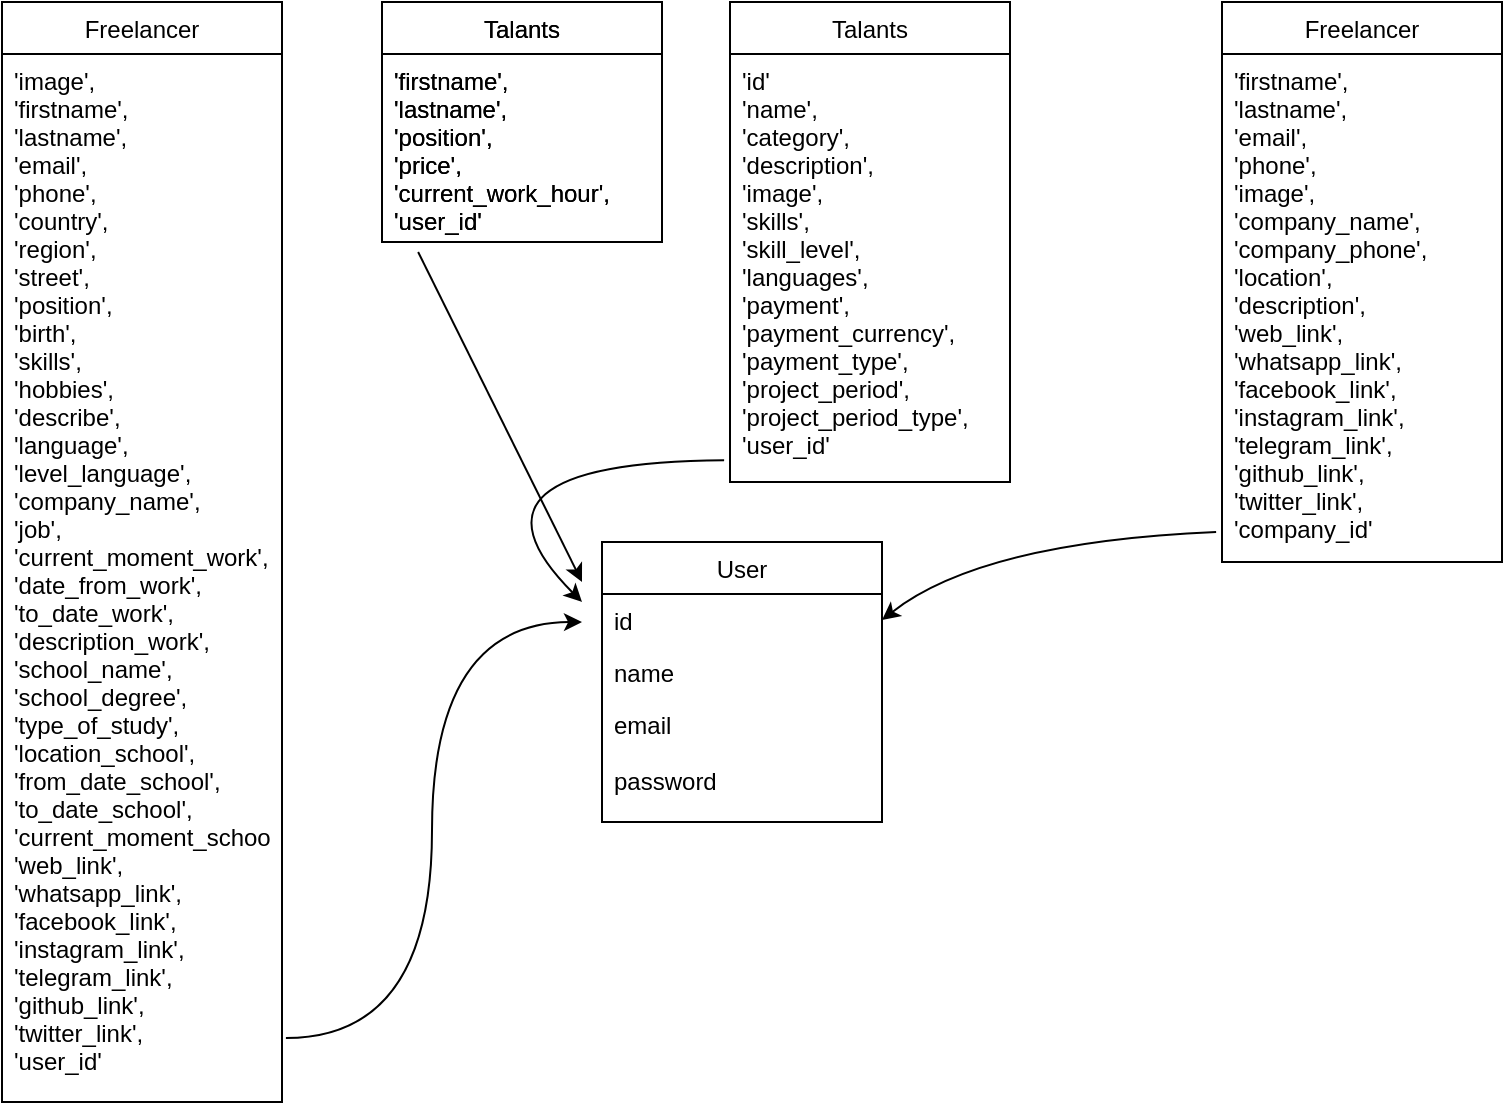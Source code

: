 <mxfile version="20.5.3" type="github">
  <diagram id="p7nNI-kVD2HOdl3meLw5" name="Страница 1">
    <mxGraphModel dx="1422" dy="737" grid="1" gridSize="10" guides="1" tooltips="1" connect="1" arrows="1" fold="1" page="1" pageScale="1" pageWidth="827" pageHeight="1169" math="0" shadow="0">
      <root>
        <mxCell id="0" />
        <mxCell id="1" parent="0" />
        <mxCell id="vWxZjATGIZU38iy8g9L4-1" value="User" style="swimlane;fontStyle=0;childLayout=stackLayout;horizontal=1;startSize=26;fillColor=none;horizontalStack=0;resizeParent=1;resizeParentMax=0;resizeLast=0;collapsible=1;marginBottom=0;" vertex="1" parent="1">
          <mxGeometry x="350" y="330" width="140" height="140" as="geometry" />
        </mxCell>
        <mxCell id="vWxZjATGIZU38iy8g9L4-2" value="id&#xa;&#xa;" style="text;strokeColor=none;fillColor=none;align=left;verticalAlign=top;spacingLeft=4;spacingRight=4;overflow=hidden;rotatable=0;points=[[0,0.5],[1,0.5]];portConstraint=eastwest;" vertex="1" parent="vWxZjATGIZU38iy8g9L4-1">
          <mxGeometry y="26" width="140" height="26" as="geometry" />
        </mxCell>
        <mxCell id="vWxZjATGIZU38iy8g9L4-3" value="name" style="text;strokeColor=none;fillColor=none;align=left;verticalAlign=top;spacingLeft=4;spacingRight=4;overflow=hidden;rotatable=0;points=[[0,0.5],[1,0.5]];portConstraint=eastwest;" vertex="1" parent="vWxZjATGIZU38iy8g9L4-1">
          <mxGeometry y="52" width="140" height="26" as="geometry" />
        </mxCell>
        <mxCell id="vWxZjATGIZU38iy8g9L4-4" value="email&#xa;&#xa;password" style="text;strokeColor=none;fillColor=none;align=left;verticalAlign=top;spacingLeft=4;spacingRight=4;overflow=hidden;rotatable=0;points=[[0,0.5],[1,0.5]];portConstraint=eastwest;" vertex="1" parent="vWxZjATGIZU38iy8g9L4-1">
          <mxGeometry y="78" width="140" height="62" as="geometry" />
        </mxCell>
        <mxCell id="vWxZjATGIZU38iy8g9L4-5" value="Freelancer" style="swimlane;fontStyle=0;childLayout=stackLayout;horizontal=1;startSize=26;fillColor=none;horizontalStack=0;resizeParent=1;resizeParentMax=0;resizeLast=0;collapsible=1;marginBottom=0;" vertex="1" parent="1">
          <mxGeometry x="50" y="60" width="140" height="550" as="geometry" />
        </mxCell>
        <mxCell id="vWxZjATGIZU38iy8g9L4-7" value="&#39;image&#39;,&#xa;&#39;firstname&#39;,&#xa;&#39;lastname&#39;,&#xa;&#39;email&#39;,&#xa;&#39;phone&#39;,&#xa;&#39;country&#39;,&#xa;&#39;region&#39;,&#xa;&#39;street&#39;,&#xa;&#39;position&#39;,&#xa;&#39;birth&#39;,&#xa;&#39;skills&#39;,&#xa;&#39;hobbies&#39;,&#xa;&#39;describe&#39;,&#xa;&#39;language&#39;,&#xa;&#39;level_language&#39;,&#xa;&#39;company_name&#39;,&#xa;&#39;job&#39;,&#xa;&#39;current_moment_work&#39;,&#xa;&#39;date_from_work&#39;,&#xa;&#39;to_date_work&#39;,&#xa;&#39;description_work&#39;,&#xa;&#39;school_name&#39;,&#xa;&#39;school_degree&#39;,&#xa;&#39;type_of_study&#39;,&#xa;&#39;location_school&#39;,&#xa;&#39;from_date_school&#39;,&#xa;&#39;to_date_school&#39;,&#xa;&#39;current_moment_school&#39;,&#xa;&#39;web_link&#39;,&#xa;&#39;whatsapp_link&#39;,&#xa;&#39;facebook_link&#39;,&#xa;&#39;instagram_link&#39;,&#xa;&#39;telegram_link&#39;,&#xa;&#39;github_link&#39;,&#xa;&#39;twitter_link&#39;,&#xa;&#39;user_id&#39;" style="text;strokeColor=none;fillColor=none;align=left;verticalAlign=top;spacingLeft=4;spacingRight=4;overflow=hidden;rotatable=0;points=[[0,0.5],[1,0.5]];portConstraint=eastwest;" vertex="1" parent="vWxZjATGIZU38iy8g9L4-5">
          <mxGeometry y="26" width="140" height="524" as="geometry" />
        </mxCell>
        <mxCell id="vWxZjATGIZU38iy8g9L4-9" value="" style="endArrow=classic;html=1;rounded=0;exitX=1.014;exitY=0.939;exitDx=0;exitDy=0;exitPerimeter=0;edgeStyle=orthogonalEdgeStyle;curved=1;" edge="1" parent="1" source="vWxZjATGIZU38iy8g9L4-7">
          <mxGeometry width="50" height="50" relative="1" as="geometry">
            <mxPoint x="390" y="410" as="sourcePoint" />
            <mxPoint x="340" y="370" as="targetPoint" />
          </mxGeometry>
        </mxCell>
        <mxCell id="vWxZjATGIZU38iy8g9L4-10" value="Freelancer" style="swimlane;fontStyle=0;childLayout=stackLayout;horizontal=1;startSize=26;fillColor=none;horizontalStack=0;resizeParent=1;resizeParentMax=0;resizeLast=0;collapsible=1;marginBottom=0;" vertex="1" parent="1">
          <mxGeometry x="660" y="60" width="140" height="280" as="geometry" />
        </mxCell>
        <mxCell id="vWxZjATGIZU38iy8g9L4-11" value="&#39;firstname&#39;,&#xa;&#39;lastname&#39;,&#xa;&#39;email&#39;,&#xa;&#39;phone&#39;,&#xa;&#39;image&#39;,&#xa;&#39;company_name&#39;,&#xa;&#39;company_phone&#39;,&#xa;&#39;location&#39;,&#xa;&#39;description&#39;,&#xa;&#39;web_link&#39;,&#xa;&#39;whatsapp_link&#39;,&#xa;&#39;facebook_link&#39;,&#xa;&#39;instagram_link&#39;,&#xa;&#39;telegram_link&#39;,&#xa;&#39;github_link&#39;,&#xa;&#39;twitter_link&#39;,&#xa;&#39;company_id&#39;" style="text;strokeColor=none;fillColor=none;align=left;verticalAlign=top;spacingLeft=4;spacingRight=4;overflow=hidden;rotatable=0;points=[[0,0.5],[1,0.5]];portConstraint=eastwest;" vertex="1" parent="vWxZjATGIZU38iy8g9L4-10">
          <mxGeometry y="26" width="140" height="254" as="geometry" />
        </mxCell>
        <mxCell id="vWxZjATGIZU38iy8g9L4-12" value="" style="endArrow=classic;html=1;rounded=0;curved=1;exitX=-0.021;exitY=0.941;exitDx=0;exitDy=0;exitPerimeter=0;entryX=1;entryY=0.5;entryDx=0;entryDy=0;" edge="1" parent="1" source="vWxZjATGIZU38iy8g9L4-11" target="vWxZjATGIZU38iy8g9L4-2">
          <mxGeometry width="50" height="50" relative="1" as="geometry">
            <mxPoint x="610" y="360" as="sourcePoint" />
            <mxPoint x="650" y="330" as="targetPoint" />
            <Array as="points">
              <mxPoint x="540" y="330" />
            </Array>
          </mxGeometry>
        </mxCell>
        <mxCell id="vWxZjATGIZU38iy8g9L4-13" value="Talants" style="swimlane;fontStyle=0;childLayout=stackLayout;horizontal=1;startSize=26;fillColor=none;horizontalStack=0;resizeParent=1;resizeParentMax=0;resizeLast=0;collapsible=1;marginBottom=0;" vertex="1" parent="1">
          <mxGeometry x="240" y="60" width="140" height="120" as="geometry" />
        </mxCell>
        <mxCell id="vWxZjATGIZU38iy8g9L4-15" value="&#39;firstname&#39;,&#xa;&#39;lastname&#39;,&#xa;&#39;position&#39;,&#xa;&#39;price&#39;,&#xa;&#39;current_work_hour&#39;,&#xa;&#39;user_id&#39;" style="text;strokeColor=none;fillColor=none;align=left;verticalAlign=top;spacingLeft=4;spacingRight=4;overflow=hidden;rotatable=0;points=[[0,0.5],[1,0.5]];portConstraint=eastwest;" vertex="1" parent="vWxZjATGIZU38iy8g9L4-13">
          <mxGeometry y="26" width="140" height="94" as="geometry" />
        </mxCell>
        <mxCell id="vWxZjATGIZU38iy8g9L4-17" value="" style="endArrow=classic;html=1;rounded=0;curved=1;exitX=0.129;exitY=1.053;exitDx=0;exitDy=0;exitPerimeter=0;" edge="1" parent="1" source="vWxZjATGIZU38iy8g9L4-15">
          <mxGeometry width="50" height="50" relative="1" as="geometry">
            <mxPoint x="390" y="410" as="sourcePoint" />
            <mxPoint x="340" y="350" as="targetPoint" />
          </mxGeometry>
        </mxCell>
        <mxCell id="vWxZjATGIZU38iy8g9L4-18" value="Talants" style="swimlane;fontStyle=0;childLayout=stackLayout;horizontal=1;startSize=26;fillColor=none;horizontalStack=0;resizeParent=1;resizeParentMax=0;resizeLast=0;collapsible=1;marginBottom=0;" vertex="1" parent="1">
          <mxGeometry x="240" y="60" width="140" height="120" as="geometry" />
        </mxCell>
        <mxCell id="vWxZjATGIZU38iy8g9L4-19" value="&#39;firstname&#39;,&#xa;&#39;lastname&#39;,&#xa;&#39;position&#39;,&#xa;&#39;price&#39;,&#xa;&#39;current_work_hour&#39;,&#xa;&#39;user_id&#39;" style="text;strokeColor=none;fillColor=none;align=left;verticalAlign=top;spacingLeft=4;spacingRight=4;overflow=hidden;rotatable=0;points=[[0,0.5],[1,0.5]];portConstraint=eastwest;" vertex="1" parent="vWxZjATGIZU38iy8g9L4-18">
          <mxGeometry y="26" width="140" height="94" as="geometry" />
        </mxCell>
        <mxCell id="vWxZjATGIZU38iy8g9L4-20" value="Talants" style="swimlane;fontStyle=0;childLayout=stackLayout;horizontal=1;startSize=26;fillColor=none;horizontalStack=0;resizeParent=1;resizeParentMax=0;resizeLast=0;collapsible=1;marginBottom=0;" vertex="1" parent="1">
          <mxGeometry x="414" y="60" width="140" height="240" as="geometry" />
        </mxCell>
        <mxCell id="vWxZjATGIZU38iy8g9L4-21" value="&#39;id&#39;&#xa;&#39;name&#39;,&#xa;&#39;category&#39;,&#xa;&#39;description&#39;,&#xa;&#39;image&#39;,&#xa;&#39;skills&#39;,&#xa;&#39;skill_level&#39;,&#xa;&#39;languages&#39;,&#xa;&#39;payment&#39;,&#xa;&#39;payment_currency&#39;,&#xa;&#39;payment_type&#39;,&#xa;&#39;project_period&#39;,&#xa;&#39;project_period_type&#39;,&#xa;&#39;user_id&#39;" style="text;strokeColor=none;fillColor=none;align=left;verticalAlign=top;spacingLeft=4;spacingRight=4;overflow=hidden;rotatable=0;points=[[0,0.5],[1,0.5]];portConstraint=eastwest;" vertex="1" parent="vWxZjATGIZU38iy8g9L4-20">
          <mxGeometry y="26" width="140" height="214" as="geometry" />
        </mxCell>
        <mxCell id="vWxZjATGIZU38iy8g9L4-22" value="" style="endArrow=classic;html=1;rounded=0;curved=1;exitX=-0.021;exitY=0.949;exitDx=0;exitDy=0;exitPerimeter=0;" edge="1" parent="1" source="vWxZjATGIZU38iy8g9L4-21">
          <mxGeometry width="50" height="50" relative="1" as="geometry">
            <mxPoint x="390" y="410" as="sourcePoint" />
            <mxPoint x="340" y="360" as="targetPoint" />
            <Array as="points">
              <mxPoint x="270" y="290" />
            </Array>
          </mxGeometry>
        </mxCell>
      </root>
    </mxGraphModel>
  </diagram>
</mxfile>
